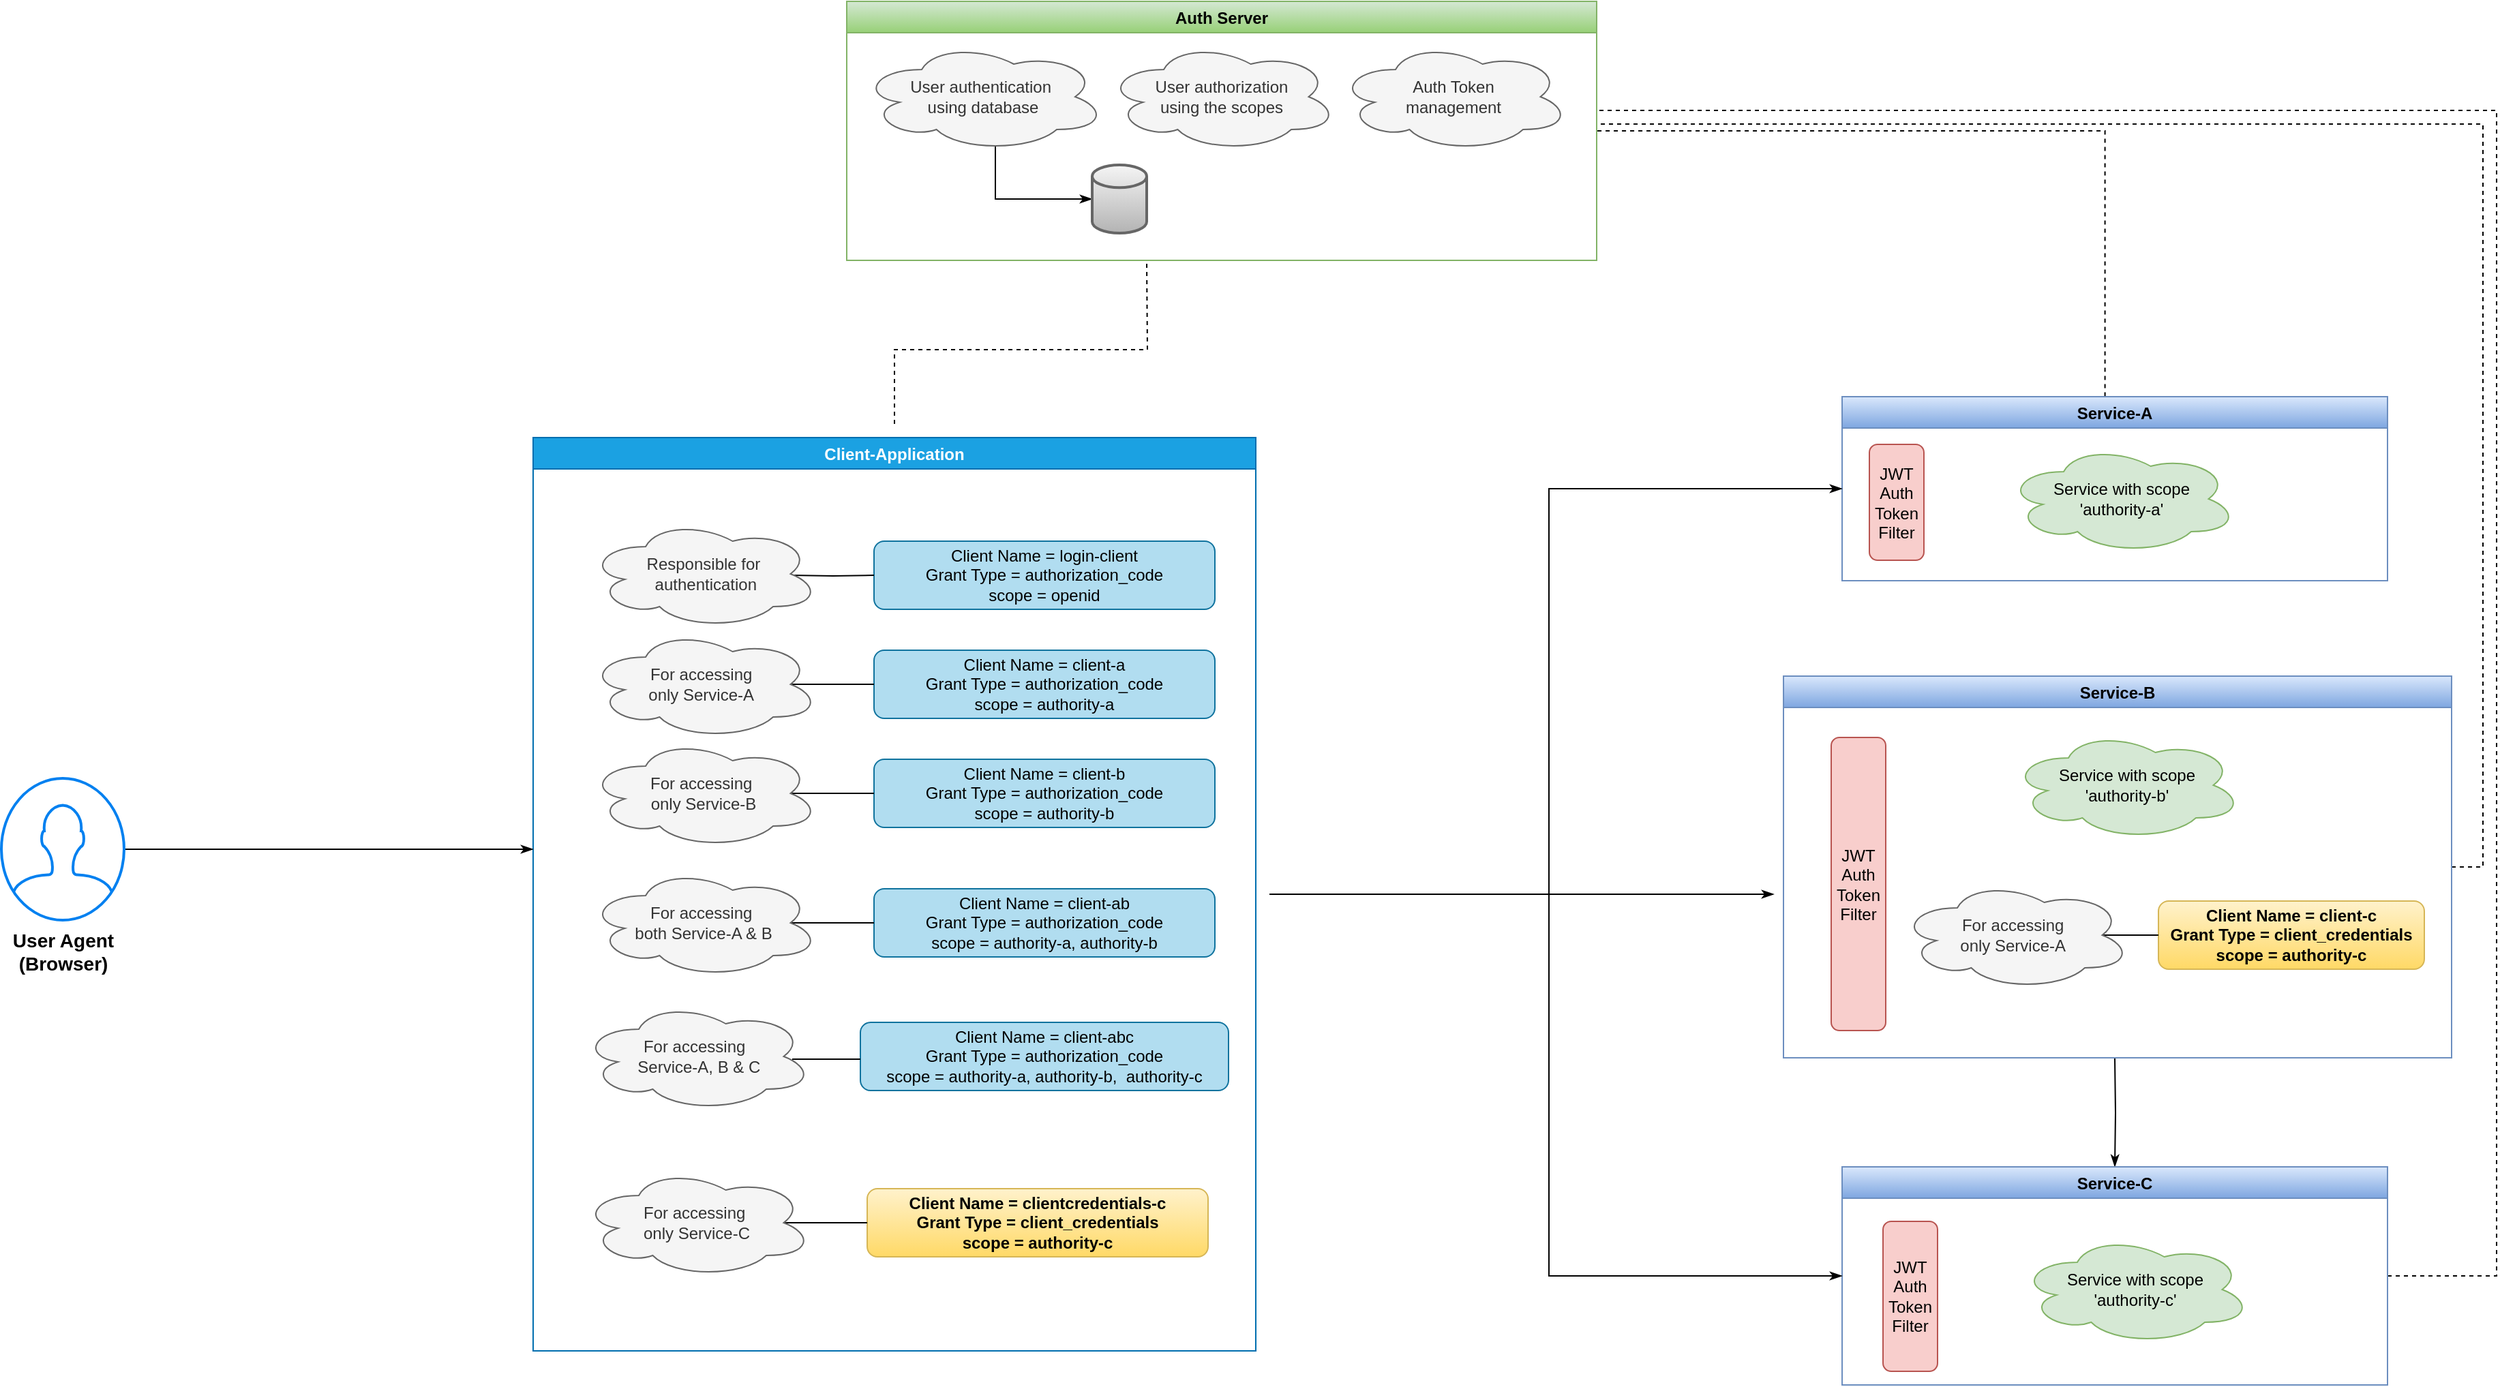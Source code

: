 <mxfile version="17.2.4" type="device"><diagram id="-UWirGVA0BzsPEJHrist" name="Page-1"><mxGraphModel dx="2323" dy="2048" grid="1" gridSize="10" guides="1" tooltips="1" connect="1" arrows="1" fold="1" page="1" pageScale="1" pageWidth="827" pageHeight="1169" math="0" shadow="0"><root><mxCell id="0"/><mxCell id="1" parent="0"/><mxCell id="-LNiv1bwLbjxCn-Gqv6A-70" style="edgeStyle=orthogonalEdgeStyle;rounded=0;orthogonalLoop=1;jettySize=auto;html=1;dashed=1;fontSize=14;endArrow=none;endFill=0;entryX=1;entryY=0.5;entryDx=0;entryDy=0;exitX=0.482;exitY=-0.002;exitDx=0;exitDy=0;exitPerimeter=0;" edge="1" parent="1" source="-LNiv1bwLbjxCn-Gqv6A-1" target="-LNiv1bwLbjxCn-Gqv6A-14"><mxGeometry relative="1" as="geometry"><mxPoint x="880" y="40" as="targetPoint"/></mxGeometry></mxCell><mxCell id="-LNiv1bwLbjxCn-Gqv6A-1" value="Service-A" style="swimlane;fillColor=#dae8fc;gradientColor=#7ea6e0;strokeColor=#6c8ebf;" vertex="1" parent="1"><mxGeometry x="750" y="260" width="400" height="135" as="geometry"/></mxCell><mxCell id="-LNiv1bwLbjxCn-Gqv6A-5" value="Service with scope&lt;br&gt;'authority-a'" style="ellipse;shape=cloud;whiteSpace=wrap;html=1;fillColor=#d5e8d4;strokeColor=#82b366;" vertex="1" parent="-LNiv1bwLbjxCn-Gqv6A-1"><mxGeometry x="120" y="35" width="170" height="80" as="geometry"/></mxCell><mxCell id="-LNiv1bwLbjxCn-Gqv6A-8" value="JWT&lt;br&gt;Auth Token&lt;br&gt;Filter&lt;br&gt;" style="rounded=1;whiteSpace=wrap;html=1;fillColor=#f8cecc;strokeColor=#b85450;" vertex="1" parent="-LNiv1bwLbjxCn-Gqv6A-1"><mxGeometry x="20" y="35" width="40" height="85" as="geometry"/></mxCell><mxCell id="-LNiv1bwLbjxCn-Gqv6A-43" style="edgeStyle=orthogonalEdgeStyle;rounded=0;orthogonalLoop=1;jettySize=auto;html=1;entryX=0.5;entryY=0;entryDx=0;entryDy=0;endArrow=classicThin;endFill=1;" edge="1" parent="1" target="-LNiv1bwLbjxCn-Gqv6A-3"><mxGeometry relative="1" as="geometry"><mxPoint x="950" y="745" as="sourcePoint"/></mxGeometry></mxCell><mxCell id="-LNiv1bwLbjxCn-Gqv6A-71" style="edgeStyle=orthogonalEdgeStyle;rounded=0;orthogonalLoop=1;jettySize=auto;html=1;dashed=1;fontSize=14;endArrow=none;endFill=0;" edge="1" parent="1" source="-LNiv1bwLbjxCn-Gqv6A-2"><mxGeometry relative="1" as="geometry"><mxPoint x="570" y="50" as="targetPoint"/><Array as="points"><mxPoint x="1220" y="605"/><mxPoint x="1220" y="60"/><mxPoint x="570" y="60"/></Array></mxGeometry></mxCell><mxCell id="-LNiv1bwLbjxCn-Gqv6A-2" value="Service-B" style="swimlane;fillColor=#dae8fc;gradientColor=#7ea6e0;strokeColor=#6c8ebf;" vertex="1" parent="1"><mxGeometry x="707" y="465" width="490" height="280" as="geometry"/></mxCell><mxCell id="-LNiv1bwLbjxCn-Gqv6A-6" value="Service with scope&lt;br&gt;'authority-b'" style="ellipse;shape=cloud;whiteSpace=wrap;html=1;fillColor=#d5e8d4;strokeColor=#82b366;" vertex="1" parent="-LNiv1bwLbjxCn-Gqv6A-2"><mxGeometry x="166.5" y="40" width="170" height="80" as="geometry"/></mxCell><mxCell id="-LNiv1bwLbjxCn-Gqv6A-11" value="JWT&lt;br&gt;Auth Token&lt;br&gt;Filter&lt;br&gt;" style="rounded=1;whiteSpace=wrap;html=1;fillColor=#f8cecc;strokeColor=#b85450;" vertex="1" parent="-LNiv1bwLbjxCn-Gqv6A-2"><mxGeometry x="35" y="45" width="40" height="215" as="geometry"/></mxCell><mxCell id="-LNiv1bwLbjxCn-Gqv6A-40" value="Client Name = client-c&lt;br&gt;Grant Type = client_credentials&lt;br&gt;scope = authority-c" style="rounded=1;whiteSpace=wrap;html=1;fillColor=#fff2cc;strokeColor=#d6b656;fontStyle=1;gradientColor=#ffd966;" vertex="1" parent="-LNiv1bwLbjxCn-Gqv6A-2"><mxGeometry x="275" y="165" width="195" height="50" as="geometry"/></mxCell><mxCell id="-LNiv1bwLbjxCn-Gqv6A-41" style="edgeStyle=orthogonalEdgeStyle;rounded=0;orthogonalLoop=1;jettySize=auto;html=1;entryX=0;entryY=0.5;entryDx=0;entryDy=0;endArrow=none;endFill=0;exitX=0.875;exitY=0.5;exitDx=0;exitDy=0;exitPerimeter=0;" edge="1" parent="-LNiv1bwLbjxCn-Gqv6A-2" source="-LNiv1bwLbjxCn-Gqv6A-42" target="-LNiv1bwLbjxCn-Gqv6A-40"><mxGeometry relative="1" as="geometry"/></mxCell><mxCell id="-LNiv1bwLbjxCn-Gqv6A-42" value="For accessing&amp;nbsp;&lt;br&gt;only Service-A&amp;nbsp;" style="ellipse;shape=cloud;whiteSpace=wrap;html=1;fillColor=#f5f5f5;fontColor=#333333;strokeColor=#666666;" vertex="1" parent="-LNiv1bwLbjxCn-Gqv6A-2"><mxGeometry x="85" y="150" width="170" height="80" as="geometry"/></mxCell><mxCell id="-LNiv1bwLbjxCn-Gqv6A-72" style="edgeStyle=orthogonalEdgeStyle;rounded=0;orthogonalLoop=1;jettySize=auto;html=1;dashed=1;fontSize=14;endArrow=none;endFill=0;" edge="1" parent="1" source="-LNiv1bwLbjxCn-Gqv6A-3"><mxGeometry relative="1" as="geometry"><mxPoint x="570" y="37.778" as="targetPoint"/><Array as="points"><mxPoint x="1230" y="905"/><mxPoint x="1230" y="50"/><mxPoint x="570" y="50"/></Array></mxGeometry></mxCell><mxCell id="-LNiv1bwLbjxCn-Gqv6A-3" value="Service-C" style="swimlane;fillColor=#dae8fc;gradientColor=#7ea6e0;strokeColor=#6c8ebf;" vertex="1" parent="1"><mxGeometry x="750" y="825" width="400" height="160" as="geometry"/></mxCell><mxCell id="-LNiv1bwLbjxCn-Gqv6A-7" value="Service with scope&lt;br&gt;'authority-c'" style="ellipse;shape=cloud;whiteSpace=wrap;html=1;fillColor=#d5e8d4;strokeColor=#82b366;" vertex="1" parent="-LNiv1bwLbjxCn-Gqv6A-3"><mxGeometry x="130" y="50" width="170" height="80" as="geometry"/></mxCell><mxCell id="-LNiv1bwLbjxCn-Gqv6A-12" value="JWT&lt;br&gt;Auth Token&lt;br&gt;Filter&lt;br&gt;" style="rounded=1;whiteSpace=wrap;html=1;fillColor=#f8cecc;strokeColor=#b85450;" vertex="1" parent="-LNiv1bwLbjxCn-Gqv6A-3"><mxGeometry x="30" y="40" width="40" height="110" as="geometry"/></mxCell><mxCell id="-LNiv1bwLbjxCn-Gqv6A-14" value="Auth Server" style="swimlane;startSize=23;fillColor=#d5e8d4;gradientColor=#97d077;strokeColor=#82b366;fontStyle=1;rounded=0;" vertex="1" parent="1"><mxGeometry x="20" y="-30" width="550" height="190" as="geometry"/></mxCell><mxCell id="-LNiv1bwLbjxCn-Gqv6A-68" style="edgeStyle=orthogonalEdgeStyle;rounded=0;orthogonalLoop=1;jettySize=auto;html=1;exitX=0.55;exitY=0.95;exitDx=0;exitDy=0;exitPerimeter=0;entryX=0;entryY=0.5;entryDx=0;entryDy=0;entryPerimeter=0;fontSize=14;endArrow=classicThin;endFill=1;" edge="1" parent="-LNiv1bwLbjxCn-Gqv6A-14" source="-LNiv1bwLbjxCn-Gqv6A-63" target="-LNiv1bwLbjxCn-Gqv6A-67"><mxGeometry relative="1" as="geometry"/></mxCell><mxCell id="-LNiv1bwLbjxCn-Gqv6A-63" value="User authentication&amp;nbsp;&lt;br&gt;using database&lt;br&gt;" style="ellipse;shape=cloud;whiteSpace=wrap;html=1;fillColor=#f5f5f5;fontColor=#333333;strokeColor=#666666;" vertex="1" parent="-LNiv1bwLbjxCn-Gqv6A-14"><mxGeometry x="10" y="30" width="180" height="80" as="geometry"/></mxCell><mxCell id="-LNiv1bwLbjxCn-Gqv6A-64" value="User authorization&lt;br&gt;using the scopes" style="ellipse;shape=cloud;whiteSpace=wrap;html=1;fillColor=#f5f5f5;fontColor=#333333;strokeColor=#666666;" vertex="1" parent="-LNiv1bwLbjxCn-Gqv6A-14"><mxGeometry x="190" y="30" width="170" height="80" as="geometry"/></mxCell><mxCell id="-LNiv1bwLbjxCn-Gqv6A-65" value="Auth Token &lt;br&gt;management" style="ellipse;shape=cloud;whiteSpace=wrap;html=1;fillColor=#f5f5f5;fontColor=#333333;strokeColor=#666666;" vertex="1" parent="-LNiv1bwLbjxCn-Gqv6A-14"><mxGeometry x="360" y="30" width="170" height="80" as="geometry"/></mxCell><mxCell id="-LNiv1bwLbjxCn-Gqv6A-67" value="" style="strokeWidth=2;html=1;shape=mxgraph.flowchart.database;whiteSpace=wrap;fontSize=14;fillColor=#f5f5f5;gradientColor=#b3b3b3;strokeColor=#666666;" vertex="1" parent="-LNiv1bwLbjxCn-Gqv6A-14"><mxGeometry x="180" y="120" width="40" height="50" as="geometry"/></mxCell><mxCell id="-LNiv1bwLbjxCn-Gqv6A-57" style="edgeStyle=orthogonalEdgeStyle;rounded=0;orthogonalLoop=1;jettySize=auto;html=1;entryX=0;entryY=0.5;entryDx=0;entryDy=0;endArrow=classicThin;endFill=1;" edge="1" parent="1" source="-LNiv1bwLbjxCn-Gqv6A-17" target="-LNiv1bwLbjxCn-Gqv6A-1"><mxGeometry relative="1" as="geometry"/></mxCell><mxCell id="-LNiv1bwLbjxCn-Gqv6A-58" style="edgeStyle=orthogonalEdgeStyle;rounded=0;orthogonalLoop=1;jettySize=auto;html=1;endArrow=classicThin;endFill=1;" edge="1" parent="1" source="-LNiv1bwLbjxCn-Gqv6A-17"><mxGeometry relative="1" as="geometry"><mxPoint x="700" y="625.0" as="targetPoint"/></mxGeometry></mxCell><mxCell id="-LNiv1bwLbjxCn-Gqv6A-59" style="edgeStyle=orthogonalEdgeStyle;rounded=0;orthogonalLoop=1;jettySize=auto;html=1;entryX=0;entryY=0.5;entryDx=0;entryDy=0;endArrow=classicThin;endFill=1;" edge="1" parent="1" source="-LNiv1bwLbjxCn-Gqv6A-17" target="-LNiv1bwLbjxCn-Gqv6A-3"><mxGeometry relative="1" as="geometry"/></mxCell><mxCell id="-LNiv1bwLbjxCn-Gqv6A-69" style="edgeStyle=orthogonalEdgeStyle;rounded=0;orthogonalLoop=1;jettySize=auto;html=1;fontSize=14;endArrow=none;endFill=0;dashed=1;" edge="1" parent="1" source="-LNiv1bwLbjxCn-Gqv6A-17"><mxGeometry relative="1" as="geometry"><mxPoint x="240" y="160" as="targetPoint"/></mxGeometry></mxCell><mxCell id="-LNiv1bwLbjxCn-Gqv6A-17" value="&#10;Client-Application&#10;" style="swimlane;startSize=23;fillColor=#1ba1e2;strokeColor=#006EAF;fontColor=#ffffff;perimeterSpacing=10;" vertex="1" parent="1"><mxGeometry x="-210" y="290" width="530" height="670" as="geometry"/></mxCell><mxCell id="-LNiv1bwLbjxCn-Gqv6A-18" value="Client Name = login-client&lt;br&gt;Grant Type = authorization_code&lt;br&gt;scope = openid" style="rounded=1;whiteSpace=wrap;html=1;fillColor=#b1ddf0;strokeColor=#10739e;" vertex="1" parent="-LNiv1bwLbjxCn-Gqv6A-17"><mxGeometry x="250" y="76" width="250" height="50" as="geometry"/></mxCell><mxCell id="-LNiv1bwLbjxCn-Gqv6A-21" style="edgeStyle=orthogonalEdgeStyle;rounded=0;orthogonalLoop=1;jettySize=auto;html=1;entryX=0;entryY=0.5;entryDx=0;entryDy=0;endArrow=none;endFill=0;exitX=0.875;exitY=0.5;exitDx=0;exitDy=0;exitPerimeter=0;" edge="1" parent="-LNiv1bwLbjxCn-Gqv6A-17" target="-LNiv1bwLbjxCn-Gqv6A-18"><mxGeometry relative="1" as="geometry"><mxPoint x="188.75" y="101.0" as="sourcePoint"/></mxGeometry></mxCell><mxCell id="-LNiv1bwLbjxCn-Gqv6A-20" value="Responsible for&lt;br&gt;&amp;nbsp;authentication" style="ellipse;shape=cloud;whiteSpace=wrap;html=1;fillColor=#f5f5f5;fontColor=#333333;strokeColor=#666666;" vertex="1" parent="-LNiv1bwLbjxCn-Gqv6A-17"><mxGeometry x="40" y="60" width="170" height="80" as="geometry"/></mxCell><mxCell id="-LNiv1bwLbjxCn-Gqv6A-22" value="Client Name = client-a&lt;br&gt;Grant Type = authorization_code&lt;br&gt;scope = authority-a" style="rounded=1;whiteSpace=wrap;html=1;fillColor=#b1ddf0;strokeColor=#10739e;" vertex="1" parent="-LNiv1bwLbjxCn-Gqv6A-17"><mxGeometry x="250" y="156" width="250" height="50" as="geometry"/></mxCell><mxCell id="-LNiv1bwLbjxCn-Gqv6A-23" style="edgeStyle=orthogonalEdgeStyle;rounded=0;orthogonalLoop=1;jettySize=auto;html=1;entryX=0;entryY=0.5;entryDx=0;entryDy=0;endArrow=none;endFill=0;exitX=0.875;exitY=0.5;exitDx=0;exitDy=0;exitPerimeter=0;" edge="1" parent="-LNiv1bwLbjxCn-Gqv6A-17" source="-LNiv1bwLbjxCn-Gqv6A-24" target="-LNiv1bwLbjxCn-Gqv6A-22"><mxGeometry relative="1" as="geometry"/></mxCell><mxCell id="-LNiv1bwLbjxCn-Gqv6A-24" value="For accessing&amp;nbsp;&lt;br&gt;only Service-A&amp;nbsp;" style="ellipse;shape=cloud;whiteSpace=wrap;html=1;fillColor=#f5f5f5;fontColor=#333333;strokeColor=#666666;" vertex="1" parent="-LNiv1bwLbjxCn-Gqv6A-17"><mxGeometry x="40" y="141" width="170" height="80" as="geometry"/></mxCell><mxCell id="-LNiv1bwLbjxCn-Gqv6A-25" value="Client Name = client-b&lt;br&gt;Grant Type = authorization_code&lt;br&gt;scope = authority-b" style="rounded=1;whiteSpace=wrap;html=1;fillColor=#b1ddf0;strokeColor=#10739e;" vertex="1" parent="-LNiv1bwLbjxCn-Gqv6A-17"><mxGeometry x="250" y="236" width="250" height="50" as="geometry"/></mxCell><mxCell id="-LNiv1bwLbjxCn-Gqv6A-26" style="edgeStyle=orthogonalEdgeStyle;rounded=0;orthogonalLoop=1;jettySize=auto;html=1;entryX=0;entryY=0.5;entryDx=0;entryDy=0;endArrow=none;endFill=0;exitX=0.875;exitY=0.5;exitDx=0;exitDy=0;exitPerimeter=0;" edge="1" parent="-LNiv1bwLbjxCn-Gqv6A-17" source="-LNiv1bwLbjxCn-Gqv6A-27" target="-LNiv1bwLbjxCn-Gqv6A-25"><mxGeometry relative="1" as="geometry"/></mxCell><mxCell id="-LNiv1bwLbjxCn-Gqv6A-27" value="For accessing&amp;nbsp;&lt;br&gt;only Service-B" style="ellipse;shape=cloud;whiteSpace=wrap;html=1;fillColor=#f5f5f5;fontColor=#333333;strokeColor=#666666;" vertex="1" parent="-LNiv1bwLbjxCn-Gqv6A-17"><mxGeometry x="40" y="221" width="170" height="80" as="geometry"/></mxCell><mxCell id="-LNiv1bwLbjxCn-Gqv6A-31" value="Client Name = client-ab&lt;br&gt;Grant Type = authorization_code&lt;br&gt;scope = authority-a, authority-b" style="rounded=1;whiteSpace=wrap;html=1;fillColor=#b1ddf0;strokeColor=#10739e;" vertex="1" parent="-LNiv1bwLbjxCn-Gqv6A-17"><mxGeometry x="250" y="331" width="250" height="50" as="geometry"/></mxCell><mxCell id="-LNiv1bwLbjxCn-Gqv6A-32" style="edgeStyle=orthogonalEdgeStyle;rounded=0;orthogonalLoop=1;jettySize=auto;html=1;entryX=0;entryY=0.5;entryDx=0;entryDy=0;endArrow=none;endFill=0;exitX=0.875;exitY=0.5;exitDx=0;exitDy=0;exitPerimeter=0;" edge="1" parent="-LNiv1bwLbjxCn-Gqv6A-17" source="-LNiv1bwLbjxCn-Gqv6A-33" target="-LNiv1bwLbjxCn-Gqv6A-31"><mxGeometry relative="1" as="geometry"/></mxCell><mxCell id="-LNiv1bwLbjxCn-Gqv6A-33" value="For accessing&amp;nbsp;&lt;br&gt;both Service-A &amp;amp; B" style="ellipse;shape=cloud;whiteSpace=wrap;html=1;fillColor=#f5f5f5;fontColor=#333333;strokeColor=#666666;" vertex="1" parent="-LNiv1bwLbjxCn-Gqv6A-17"><mxGeometry x="40" y="316" width="170" height="80" as="geometry"/></mxCell><mxCell id="-LNiv1bwLbjxCn-Gqv6A-34" value="Client Name = client-abc&lt;br&gt;Grant Type = authorization_code&lt;br&gt;scope = authority-a, authority-b,&amp;nbsp; authority-c" style="rounded=1;whiteSpace=wrap;html=1;fillColor=#b1ddf0;strokeColor=#10739e;" vertex="1" parent="-LNiv1bwLbjxCn-Gqv6A-17"><mxGeometry x="240" y="429" width="270" height="50" as="geometry"/></mxCell><mxCell id="-LNiv1bwLbjxCn-Gqv6A-35" style="edgeStyle=orthogonalEdgeStyle;rounded=0;orthogonalLoop=1;jettySize=auto;html=1;endArrow=none;endFill=0;exitX=0.875;exitY=0.5;exitDx=0;exitDy=0;exitPerimeter=0;" edge="1" parent="-LNiv1bwLbjxCn-Gqv6A-17"><mxGeometry relative="1" as="geometry"><mxPoint x="190" y="456" as="sourcePoint"/><mxPoint x="240" y="456" as="targetPoint"/></mxGeometry></mxCell><mxCell id="-LNiv1bwLbjxCn-Gqv6A-36" value="For accessing&amp;nbsp;&lt;br&gt;&amp;nbsp;Service-A, B &amp;amp; C" style="ellipse;shape=cloud;whiteSpace=wrap;html=1;fillColor=#f5f5f5;fontColor=#333333;strokeColor=#666666;" vertex="1" parent="-LNiv1bwLbjxCn-Gqv6A-17"><mxGeometry x="35" y="414" width="170" height="80" as="geometry"/></mxCell><mxCell id="-LNiv1bwLbjxCn-Gqv6A-37" value="&lt;b&gt;Client Name = clientcredentials-c&lt;br&gt;Grant Type = client_credentials&lt;br&gt;scope = authority-c&lt;/b&gt;" style="rounded=1;whiteSpace=wrap;html=1;fillColor=#fff2cc;strokeColor=#d6b656;gradientColor=#ffd966;" vertex="1" parent="-LNiv1bwLbjxCn-Gqv6A-17"><mxGeometry x="245" y="551" width="250" height="50" as="geometry"/></mxCell><mxCell id="-LNiv1bwLbjxCn-Gqv6A-38" style="edgeStyle=orthogonalEdgeStyle;rounded=0;orthogonalLoop=1;jettySize=auto;html=1;entryX=0;entryY=0.5;entryDx=0;entryDy=0;endArrow=none;endFill=0;exitX=0.875;exitY=0.5;exitDx=0;exitDy=0;exitPerimeter=0;" edge="1" parent="-LNiv1bwLbjxCn-Gqv6A-17" source="-LNiv1bwLbjxCn-Gqv6A-39" target="-LNiv1bwLbjxCn-Gqv6A-37"><mxGeometry relative="1" as="geometry"/></mxCell><mxCell id="-LNiv1bwLbjxCn-Gqv6A-39" value="For accessing&amp;nbsp;&lt;br&gt;only Service-C" style="ellipse;shape=cloud;whiteSpace=wrap;html=1;fillColor=#f5f5f5;fontColor=#333333;strokeColor=#666666;" vertex="1" parent="-LNiv1bwLbjxCn-Gqv6A-17"><mxGeometry x="35" y="536" width="170" height="80" as="geometry"/></mxCell><mxCell id="-LNiv1bwLbjxCn-Gqv6A-62" style="edgeStyle=orthogonalEdgeStyle;rounded=0;orthogonalLoop=1;jettySize=auto;html=1;fontSize=14;endArrow=classicThin;endFill=1;" edge="1" parent="1" source="-LNiv1bwLbjxCn-Gqv6A-60"><mxGeometry relative="1" as="geometry"><mxPoint x="-210" y="592" as="targetPoint"/></mxGeometry></mxCell><mxCell id="-LNiv1bwLbjxCn-Gqv6A-60" value="&lt;b style=&quot;font-size: 14px&quot;&gt;User Agent &lt;br&gt;(Browser)&lt;/b&gt;" style="html=1;verticalLabelPosition=bottom;align=center;labelBackgroundColor=#ffffff;verticalAlign=top;strokeWidth=2;strokeColor=#0080F0;shadow=0;dashed=0;shape=mxgraph.ios7.icons.user;" vertex="1" parent="1"><mxGeometry x="-600" y="540" width="90" height="104" as="geometry"/></mxCell></root></mxGraphModel></diagram></mxfile>